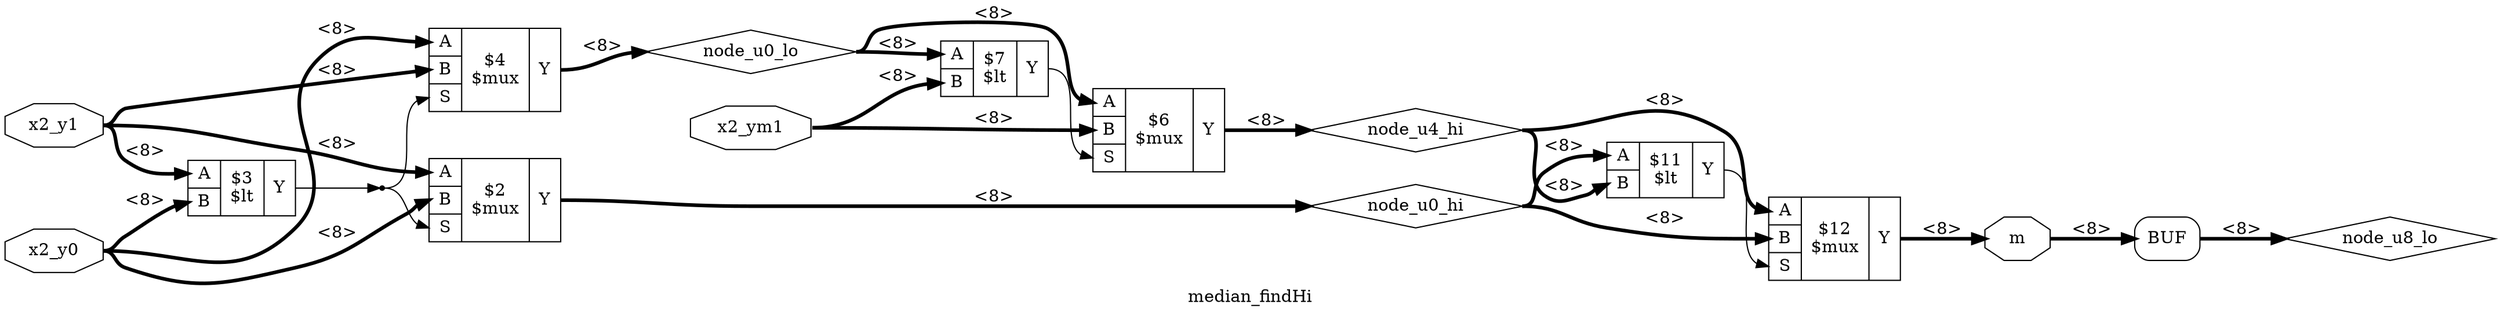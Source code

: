 digraph "median_findHi" {
label="median_findHi";
rankdir="LR";
remincross=true;
n5 [ shape=octagon, label="m", color="black", fontcolor="black" ];
n6 [ shape=diamond, label="node_u0_hi", color="black", fontcolor="black" ];
n7 [ shape=diamond, label="node_u0_lo", color="black", fontcolor="black" ];
n8 [ shape=diamond, label="node_u4_hi", color="black", fontcolor="black" ];
n9 [ shape=diamond, label="node_u8_lo", color="black", fontcolor="black" ];
n10 [ shape=octagon, label="x2_y0", color="black", fontcolor="black" ];
n11 [ shape=octagon, label="x2_y1", color="black", fontcolor="black" ];
n12 [ shape=octagon, label="x2_ym1", color="black", fontcolor="black" ];
c16 [ shape=record, label="{{<p13> A|<p14> B}|$3\n$lt|{<p15> Y}}" ];
c17 [ shape=record, label="{{<p13> A|<p14> B}|$7\n$lt|{<p15> Y}}" ];
c18 [ shape=record, label="{{<p13> A|<p14> B}|$11\n$lt|{<p15> Y}}" ];
c20 [ shape=record, label="{{<p13> A|<p14> B|<p19> S}|$2\n$mux|{<p15> Y}}" ];
c21 [ shape=record, label="{{<p13> A|<p14> B|<p19> S}|$4\n$mux|{<p15> Y}}" ];
c22 [ shape=record, label="{{<p13> A|<p14> B|<p19> S}|$6\n$mux|{<p15> Y}}" ];
c23 [ shape=record, label="{{<p13> A|<p14> B|<p19> S}|$12\n$mux|{<p15> Y}}" ];
x0 [shape=box, style=rounded, label="BUF"];
n10:e -> c16:p14:w [color="black", style="setlinewidth(3)", label="<8>"];
n10:e -> c20:p14:w [color="black", style="setlinewidth(3)", label="<8>"];
n10:e -> c21:p13:w [color="black", style="setlinewidth(3)", label="<8>"];
n11:e -> c16:p13:w [color="black", style="setlinewidth(3)", label="<8>"];
n11:e -> c20:p13:w [color="black", style="setlinewidth(3)", label="<8>"];
n11:e -> c21:p14:w [color="black", style="setlinewidth(3)", label="<8>"];
n12:e -> c17:p14:w [color="black", style="setlinewidth(3)", label="<8>"];
n12:e -> c22:p14:w [color="black", style="setlinewidth(3)", label="<8>"];
n2 [ shape=point ];
c16:p15:e -> n2:w [color="black", label=""];
n2:e -> c20:p19:w [color="black", label=""];
n2:e -> c21:p19:w [color="black", label=""];
c17:p15:e -> c22:p19:w [color="black", label=""];
c18:p15:e -> c23:p19:w [color="black", label=""];
c23:p15:e -> n5:w [color="black", style="setlinewidth(3)", label="<8>"];
n5:e -> x0:w:w [color="black", style="setlinewidth(3)", label="<8>"];
c20:p15:e -> n6:w [color="black", style="setlinewidth(3)", label="<8>"];
n6:e -> c18:p13:w [color="black", style="setlinewidth(3)", label="<8>"];
n6:e -> c23:p14:w [color="black", style="setlinewidth(3)", label="<8>"];
c21:p15:e -> n7:w [color="black", style="setlinewidth(3)", label="<8>"];
n7:e -> c17:p13:w [color="black", style="setlinewidth(3)", label="<8>"];
n7:e -> c22:p13:w [color="black", style="setlinewidth(3)", label="<8>"];
c22:p15:e -> n8:w [color="black", style="setlinewidth(3)", label="<8>"];
n8:e -> c18:p14:w [color="black", style="setlinewidth(3)", label="<8>"];
n8:e -> c23:p13:w [color="black", style="setlinewidth(3)", label="<8>"];
x0:e:e -> n9:w [color="black", style="setlinewidth(3)", label="<8>"];
}
